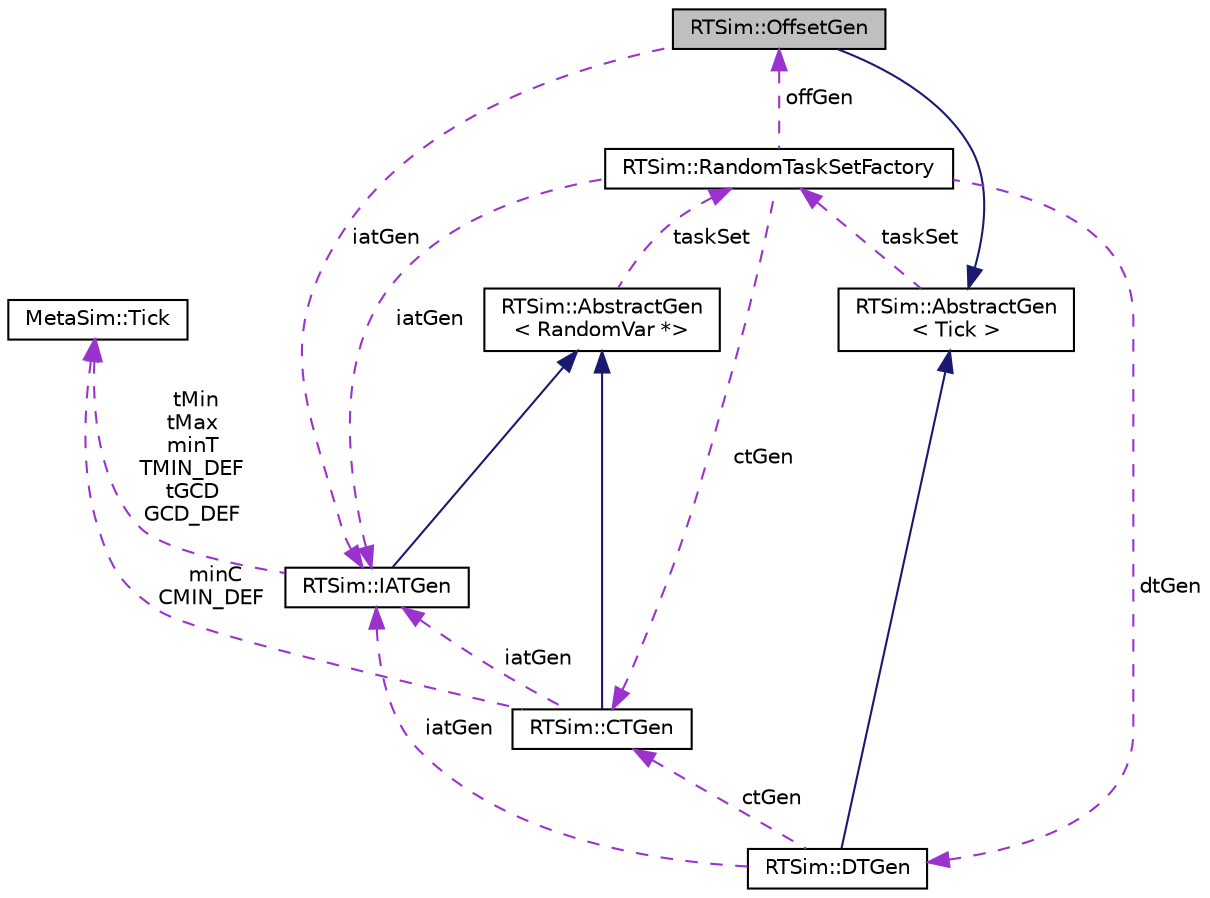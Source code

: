 digraph "RTSim::OffsetGen"
{
  edge [fontname="Helvetica",fontsize="10",labelfontname="Helvetica",labelfontsize="10"];
  node [fontname="Helvetica",fontsize="10",shape=record];
  Node3 [label="RTSim::OffsetGen",height=0.2,width=0.4,color="black", fillcolor="grey75", style="filled", fontcolor="black"];
  Node4 -> Node3 [dir="back",color="midnightblue",fontsize="10",style="solid",fontname="Helvetica"];
  Node4 [label="RTSim::AbstractGen\l\< Tick \>",height=0.2,width=0.4,color="black", fillcolor="white", style="filled",URL="$classRTSim_1_1AbstractGen.html"];
  Node5 -> Node4 [dir="back",color="darkorchid3",fontsize="10",style="dashed",label=" taskSet" ,fontname="Helvetica"];
  Node5 [label="RTSim::RandomTaskSetFactory",height=0.2,width=0.4,color="black", fillcolor="white", style="filled",URL="$classRTSim_1_1RandomTaskSetFactory.html"];
  Node3 -> Node5 [dir="back",color="darkorchid3",fontsize="10",style="dashed",label=" offGen" ,fontname="Helvetica"];
  Node6 -> Node5 [dir="back",color="darkorchid3",fontsize="10",style="dashed",label=" dtGen" ,fontname="Helvetica"];
  Node6 [label="RTSim::DTGen",height=0.2,width=0.4,color="black", fillcolor="white", style="filled",URL="$classRTSim_1_1DTGen.html"];
  Node4 -> Node6 [dir="back",color="midnightblue",fontsize="10",style="solid",fontname="Helvetica"];
  Node7 -> Node6 [dir="back",color="darkorchid3",fontsize="10",style="dashed",label=" ctGen" ,fontname="Helvetica"];
  Node7 [label="RTSim::CTGen",height=0.2,width=0.4,color="black", fillcolor="white", style="filled",URL="$classRTSim_1_1CTGen.html"];
  Node8 -> Node7 [dir="back",color="midnightblue",fontsize="10",style="solid",fontname="Helvetica"];
  Node8 [label="RTSim::AbstractGen\l\< RandomVar *\>",height=0.2,width=0.4,color="black", fillcolor="white", style="filled",URL="$classRTSim_1_1AbstractGen.html"];
  Node5 -> Node8 [dir="back",color="darkorchid3",fontsize="10",style="dashed",label=" taskSet" ,fontname="Helvetica"];
  Node9 -> Node7 [dir="back",color="darkorchid3",fontsize="10",style="dashed",label=" minC\nCMIN_DEF" ,fontname="Helvetica"];
  Node9 [label="MetaSim::Tick",height=0.2,width=0.4,color="black", fillcolor="white", style="filled",URL="$classMetaSim_1_1Tick.html"];
  Node10 -> Node7 [dir="back",color="darkorchid3",fontsize="10",style="dashed",label=" iatGen" ,fontname="Helvetica"];
  Node10 [label="RTSim::IATGen",height=0.2,width=0.4,color="black", fillcolor="white", style="filled",URL="$classRTSim_1_1IATGen.html"];
  Node8 -> Node10 [dir="back",color="midnightblue",fontsize="10",style="solid",fontname="Helvetica"];
  Node9 -> Node10 [dir="back",color="darkorchid3",fontsize="10",style="dashed",label=" tMin\ntMax\nminT\nTMIN_DEF\ntGCD\nGCD_DEF" ,fontname="Helvetica"];
  Node10 -> Node6 [dir="back",color="darkorchid3",fontsize="10",style="dashed",label=" iatGen" ,fontname="Helvetica"];
  Node7 -> Node5 [dir="back",color="darkorchid3",fontsize="10",style="dashed",label=" ctGen" ,fontname="Helvetica"];
  Node10 -> Node5 [dir="back",color="darkorchid3",fontsize="10",style="dashed",label=" iatGen" ,fontname="Helvetica"];
  Node10 -> Node3 [dir="back",color="darkorchid3",fontsize="10",style="dashed",label=" iatGen" ,fontname="Helvetica"];
}
